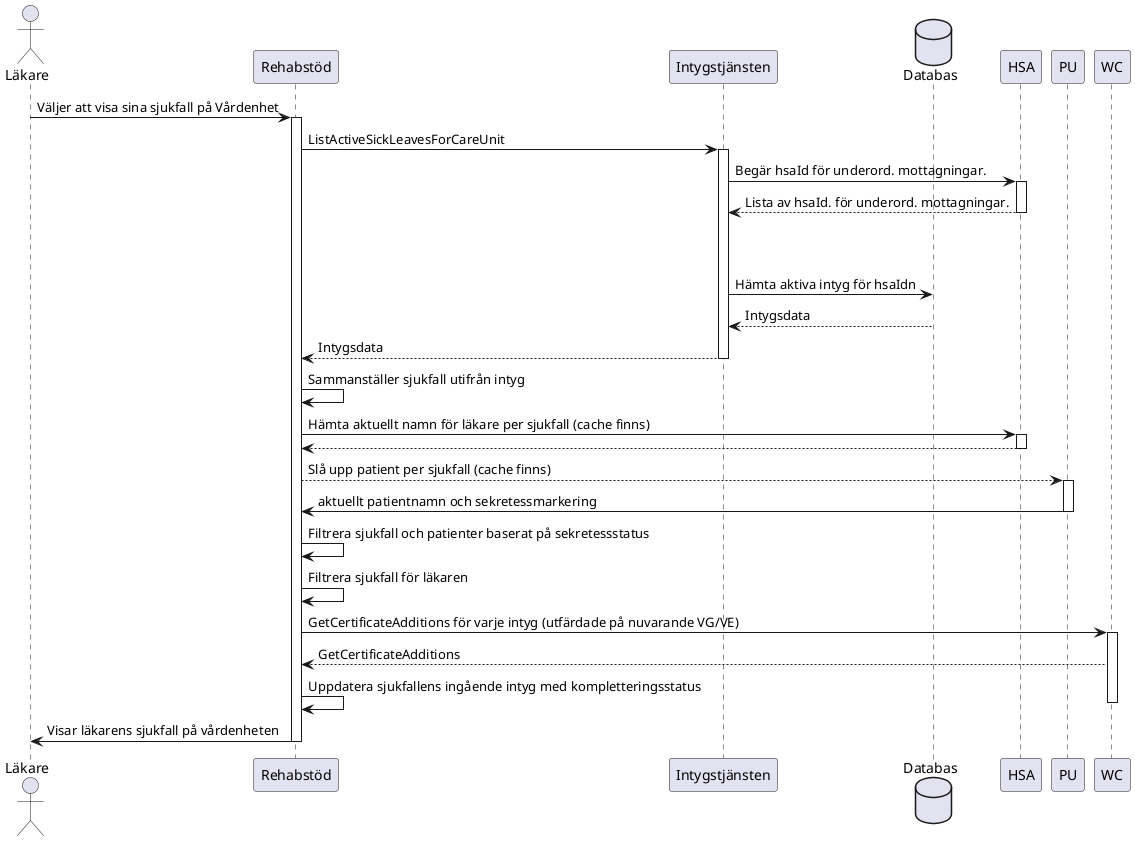 @startuml
actor Läkare
Läkare -> Rehabstöd: Väljer att visa sina sjukfall på Vårdenhet
activate Rehabstöd
    Rehabstöd -> Intygstjänsten: ListActiveSickLeavesForCareUnit

    database Databas
    activate Intygstjänsten
        Intygstjänsten -> HSA: Begär hsaId för underord. mottagningar.
        activate HSA
            HSA --> Intygstjänsten: Lista av hsaId. för underord. mottagningar.
        deactivate HSA
        |||
        |||
        Intygstjänsten -> Databas: Hämta aktiva intyg för hsaIdn
        Databas --> Intygstjänsten: Intygsdata
        Intygstjänsten --> Rehabstöd: Intygsdata
    deactivate Intygstjänsten
    Rehabstöd -> Rehabstöd: Sammanställer sjukfall utifrån intyg
    Rehabstöd -> HSA: Hämta aktuellt namn för läkare per sjukfall (cache finns)
    activate HSA
       HSA --> Rehabstöd
    deactivate HSA
        Rehabstöd --> PU: Slå upp patient per sjukfall (cache finns)
    activate PU
        PU -> Rehabstöd: aktuellt patientnamn och sekretessmarkering
    deactivate PU
    Rehabstöd -> Rehabstöd: Filtrera sjukfall och patienter baserat på sekretessstatus
    Rehabstöd -> Rehabstöd: Filtrera sjukfall för läkaren

    Rehabstöd -> WC: GetCertificateAdditions för varje intyg (utfärdade på nuvarande VG/VE)
     activate WC
    WC --> Rehabstöd: GetCertificateAdditions
    Rehabstöd -> Rehabstöd: Uppdatera sjukfallens ingående intyg med kompletteringsstatus
    deactivate WC
    Rehabstöd -> Läkare: Visar läkarens sjukfall på vårdenheten
deactivate Rehabstöd
@enduml
